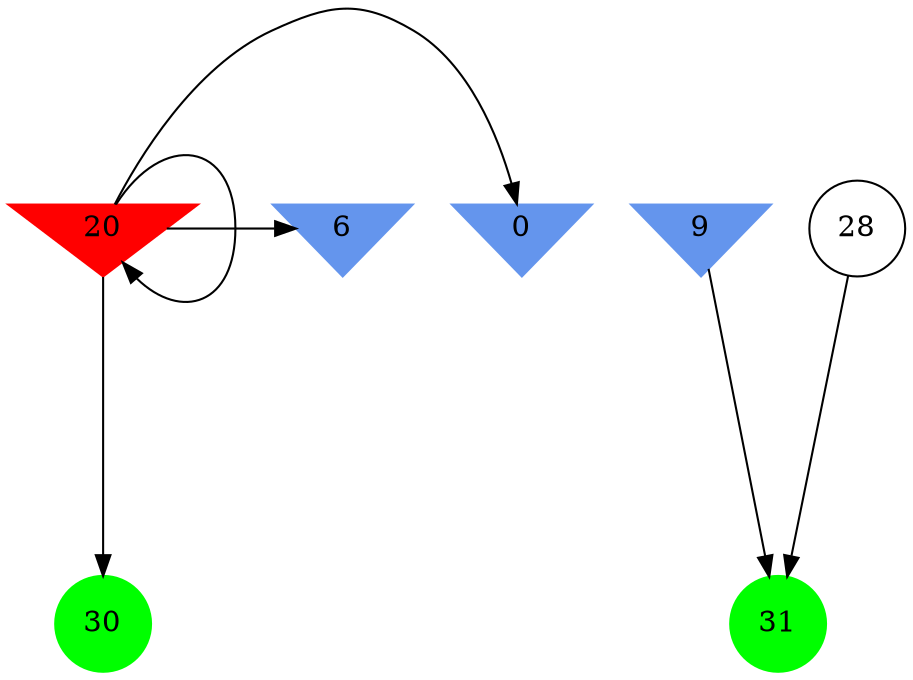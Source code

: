 digraph brain {
	ranksep=2.0;
	0 [shape=invtriangle,style=filled,color=cornflowerblue];
	6 [shape=invtriangle,style=filled,color=cornflowerblue];
	9 [shape=invtriangle,style=filled,color=cornflowerblue];
	20 [shape=invtriangle,style=filled,color=red];
	28 [shape=circle,color=black];
	30 [shape=circle,style=filled,color=green];
	31 [shape=circle,style=filled,color=green];
	20	->	20;
	20	->	30;
	20	->	0;
	20	->	6;
	9	->	31;
	28	->	31;
	{ rank=same; 0; 6; 9; 20; }
	{ rank=same; 28; }
	{ rank=same; 30; 31; }
}
